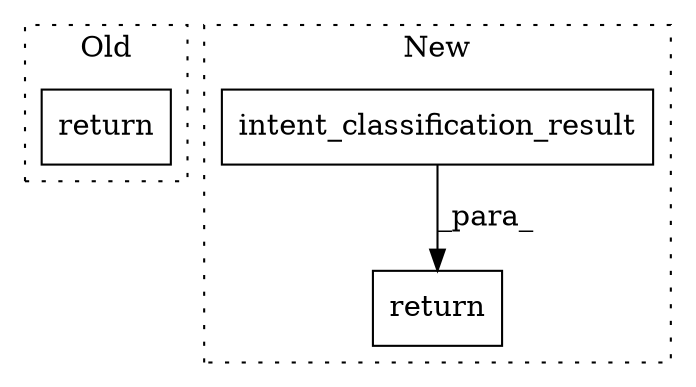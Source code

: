 digraph G {
subgraph cluster0 {
1 [label="return" a="41" s="1389" l="7" shape="box"];
label = "Old";
style="dotted";
}
subgraph cluster1 {
2 [label="intent_classification_result" a="32" s="1504,1588" l="29,1" shape="box"];
3 [label="return" a="41" s="1497" l="7" shape="box"];
label = "New";
style="dotted";
}
2 -> 3 [label="_para_"];
}